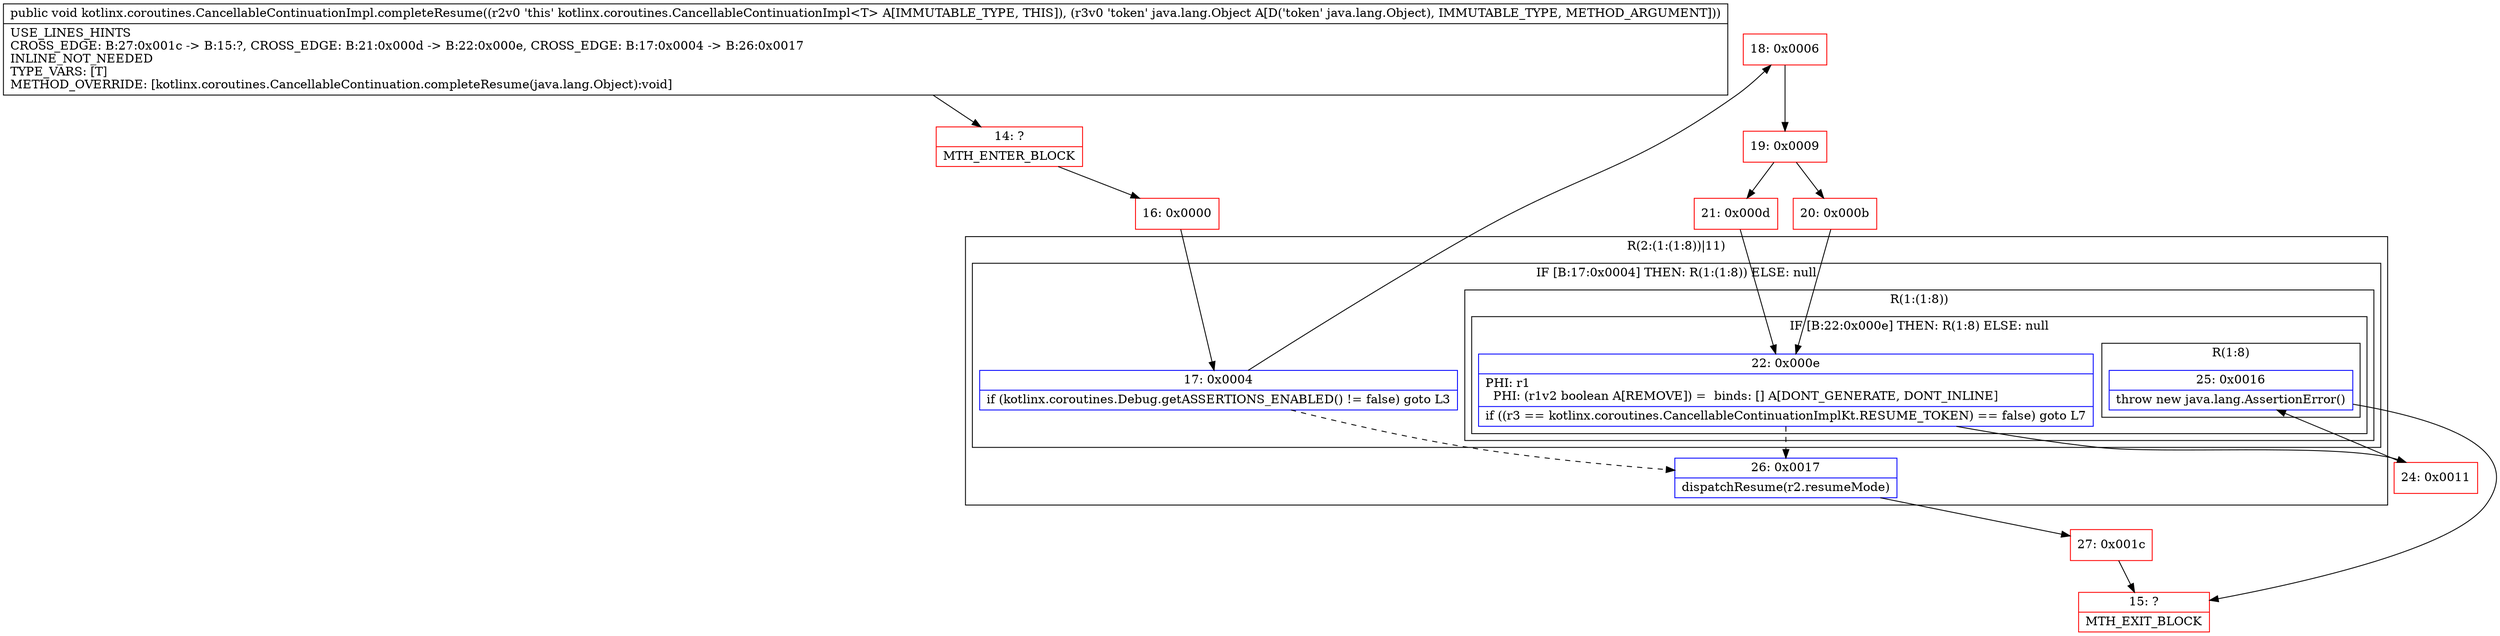 digraph "CFG forkotlinx.coroutines.CancellableContinuationImpl.completeResume(Ljava\/lang\/Object;)V" {
subgraph cluster_Region_351044039 {
label = "R(2:(1:(1:8))|11)";
node [shape=record,color=blue];
subgraph cluster_IfRegion_412069679 {
label = "IF [B:17:0x0004] THEN: R(1:(1:8)) ELSE: null";
node [shape=record,color=blue];
Node_17 [shape=record,label="{17\:\ 0x0004|if (kotlinx.coroutines.Debug.getASSERTIONS_ENABLED() != false) goto L3\l}"];
subgraph cluster_Region_1717016911 {
label = "R(1:(1:8))";
node [shape=record,color=blue];
subgraph cluster_IfRegion_317249340 {
label = "IF [B:22:0x000e] THEN: R(1:8) ELSE: null";
node [shape=record,color=blue];
Node_22 [shape=record,label="{22\:\ 0x000e|PHI: r1 \l  PHI: (r1v2 boolean A[REMOVE]) =  binds: [] A[DONT_GENERATE, DONT_INLINE]\l|if ((r3 == kotlinx.coroutines.CancellableContinuationImplKt.RESUME_TOKEN) == false) goto L7\l}"];
subgraph cluster_Region_1660587551 {
label = "R(1:8)";
node [shape=record,color=blue];
Node_25 [shape=record,label="{25\:\ 0x0016|throw new java.lang.AssertionError()\l}"];
}
}
}
}
Node_26 [shape=record,label="{26\:\ 0x0017|dispatchResume(r2.resumeMode)\l}"];
}
Node_14 [shape=record,color=red,label="{14\:\ ?|MTH_ENTER_BLOCK\l}"];
Node_16 [shape=record,color=red,label="{16\:\ 0x0000}"];
Node_18 [shape=record,color=red,label="{18\:\ 0x0006}"];
Node_19 [shape=record,color=red,label="{19\:\ 0x0009}"];
Node_20 [shape=record,color=red,label="{20\:\ 0x000b}"];
Node_24 [shape=record,color=red,label="{24\:\ 0x0011}"];
Node_15 [shape=record,color=red,label="{15\:\ ?|MTH_EXIT_BLOCK\l}"];
Node_21 [shape=record,color=red,label="{21\:\ 0x000d}"];
Node_27 [shape=record,color=red,label="{27\:\ 0x001c}"];
MethodNode[shape=record,label="{public void kotlinx.coroutines.CancellableContinuationImpl.completeResume((r2v0 'this' kotlinx.coroutines.CancellableContinuationImpl\<T\> A[IMMUTABLE_TYPE, THIS]), (r3v0 'token' java.lang.Object A[D('token' java.lang.Object), IMMUTABLE_TYPE, METHOD_ARGUMENT]))  | USE_LINES_HINTS\lCROSS_EDGE: B:27:0x001c \-\> B:15:?, CROSS_EDGE: B:21:0x000d \-\> B:22:0x000e, CROSS_EDGE: B:17:0x0004 \-\> B:26:0x0017\lINLINE_NOT_NEEDED\lTYPE_VARS: [T]\lMETHOD_OVERRIDE: [kotlinx.coroutines.CancellableContinuation.completeResume(java.lang.Object):void]\l}"];
MethodNode -> Node_14;Node_17 -> Node_18;
Node_17 -> Node_26[style=dashed];
Node_22 -> Node_24;
Node_22 -> Node_26[style=dashed];
Node_25 -> Node_15;
Node_26 -> Node_27;
Node_14 -> Node_16;
Node_16 -> Node_17;
Node_18 -> Node_19;
Node_19 -> Node_20;
Node_19 -> Node_21;
Node_20 -> Node_22;
Node_24 -> Node_25;
Node_21 -> Node_22;
Node_27 -> Node_15;
}

